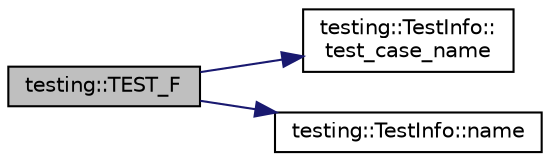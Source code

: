 digraph "testing::TEST_F"
{
  edge [fontname="Helvetica",fontsize="10",labelfontname="Helvetica",labelfontsize="10"];
  node [fontname="Helvetica",fontsize="10",shape=record];
  rankdir="LR";
  Node1599 [label="testing::TEST_F",height=0.2,width=0.4,color="black", fillcolor="grey75", style="filled", fontcolor="black"];
  Node1599 -> Node1600 [color="midnightblue",fontsize="10",style="solid",fontname="Helvetica"];
  Node1600 [label="testing::TestInfo::\ltest_case_name",height=0.2,width=0.4,color="black", fillcolor="white", style="filled",URL="$d1/d79/classtesting_1_1_test_info.html#a036a20710c8c2252889544daba9a8ff9"];
  Node1599 -> Node1601 [color="midnightblue",fontsize="10",style="solid",fontname="Helvetica"];
  Node1601 [label="testing::TestInfo::name",height=0.2,width=0.4,color="black", fillcolor="white", style="filled",URL="$d1/d79/classtesting_1_1_test_info.html#ac2581b45eccc9a3b94cb41c4807d0e34"];
}
